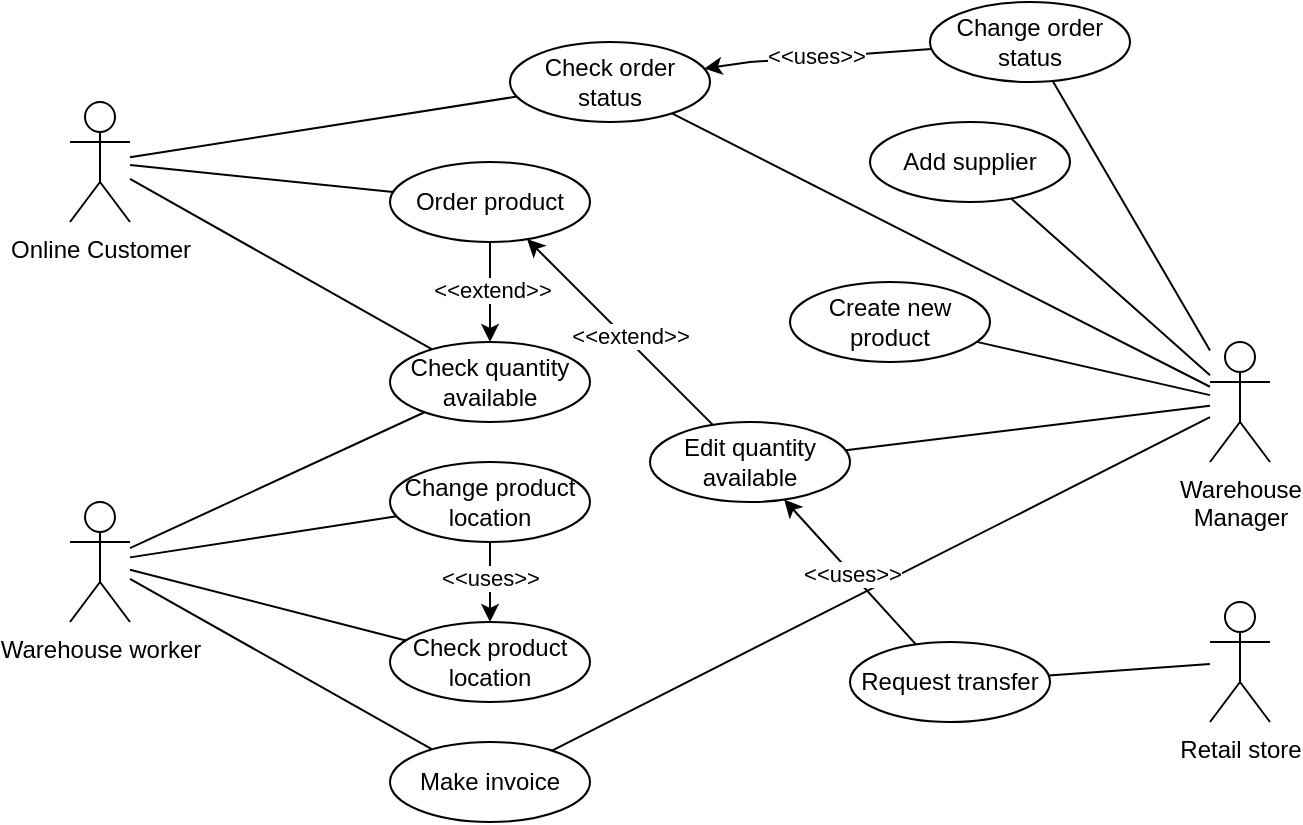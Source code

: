 <mxfile version="22.0.4" type="github">
  <diagram name="Page-1" id="K_CoQmZYbNx7r4Z0t0aO">
    <mxGraphModel dx="755" dy="399" grid="1" gridSize="10" guides="1" tooltips="1" connect="1" arrows="1" fold="1" page="1" pageScale="1" pageWidth="850" pageHeight="1100" math="0" shadow="0">
      <root>
        <mxCell id="0" />
        <mxCell id="1" parent="0" />
        <mxCell id="8liYPduc2uAs6tRsskWf-4" value="Online Customer" style="shape=umlActor;verticalLabelPosition=bottom;verticalAlign=top;html=1;outlineConnect=0;" parent="1" vertex="1">
          <mxGeometry x="120" y="110" width="30" height="60" as="geometry" />
        </mxCell>
        <mxCell id="8liYPduc2uAs6tRsskWf-8" value="Order product" style="ellipse;whiteSpace=wrap;html=1;align=center;" parent="1" vertex="1">
          <mxGeometry x="280" y="140" width="100" height="40" as="geometry" />
        </mxCell>
        <mxCell id="8liYPduc2uAs6tRsskWf-9" value="Check quantity available" style="ellipse;whiteSpace=wrap;html=1;align=center;" parent="1" vertex="1">
          <mxGeometry x="280" y="230" width="100" height="40" as="geometry" />
        </mxCell>
        <mxCell id="8liYPduc2uAs6tRsskWf-11" value="" style="endArrow=classic;html=1;rounded=0;" parent="1" source="8liYPduc2uAs6tRsskWf-8" target="8liYPduc2uAs6tRsskWf-9" edge="1">
          <mxGeometry width="50" height="50" relative="1" as="geometry">
            <mxPoint x="290" y="260" as="sourcePoint" />
            <mxPoint x="340" y="210" as="targetPoint" />
          </mxGeometry>
        </mxCell>
        <mxCell id="8liYPduc2uAs6tRsskWf-12" value="&amp;lt;&amp;lt;extend&amp;gt;&amp;gt;" style="edgeLabel;html=1;align=center;verticalAlign=middle;resizable=0;points=[];" parent="8liYPduc2uAs6tRsskWf-11" vertex="1" connectable="0">
          <mxGeometry x="-0.048" y="1" relative="1" as="geometry">
            <mxPoint as="offset" />
          </mxGeometry>
        </mxCell>
        <mxCell id="8liYPduc2uAs6tRsskWf-14" value="" style="endArrow=none;html=1;rounded=0;" parent="1" source="8liYPduc2uAs6tRsskWf-4" target="8liYPduc2uAs6tRsskWf-8" edge="1">
          <mxGeometry width="50" height="50" relative="1" as="geometry">
            <mxPoint x="290" y="200" as="sourcePoint" />
            <mxPoint x="340" y="150" as="targetPoint" />
          </mxGeometry>
        </mxCell>
        <mxCell id="8liYPduc2uAs6tRsskWf-15" value="" style="endArrow=none;html=1;rounded=0;" parent="1" source="8liYPduc2uAs6tRsskWf-4" target="8liYPduc2uAs6tRsskWf-9" edge="1">
          <mxGeometry width="50" height="50" relative="1" as="geometry">
            <mxPoint x="290" y="200" as="sourcePoint" />
            <mxPoint x="340" y="150" as="targetPoint" />
          </mxGeometry>
        </mxCell>
        <mxCell id="8liYPduc2uAs6tRsskWf-16" value="Edit quantity available" style="ellipse;whiteSpace=wrap;html=1;align=center;" parent="1" vertex="1">
          <mxGeometry x="410" y="270" width="100" height="40" as="geometry" />
        </mxCell>
        <mxCell id="8liYPduc2uAs6tRsskWf-20" value="Warehouse worker" style="shape=umlActor;verticalLabelPosition=bottom;verticalAlign=top;html=1;outlineConnect=0;" parent="1" vertex="1">
          <mxGeometry x="120" y="310" width="30" height="60" as="geometry" />
        </mxCell>
        <mxCell id="8liYPduc2uAs6tRsskWf-21" value="" style="endArrow=none;html=1;rounded=0;" parent="1" source="8liYPduc2uAs6tRsskWf-20" target="8liYPduc2uAs6tRsskWf-9" edge="1">
          <mxGeometry width="50" height="50" relative="1" as="geometry">
            <mxPoint x="290" y="290" as="sourcePoint" />
            <mxPoint x="340" y="240" as="targetPoint" />
          </mxGeometry>
        </mxCell>
        <mxCell id="8liYPduc2uAs6tRsskWf-22" value="" style="endArrow=none;html=1;rounded=0;" parent="1" source="8liYPduc2uAs6tRsskWf-20" target="8liYPduc2uAs6tRsskWf-32" edge="1">
          <mxGeometry width="50" height="50" relative="1" as="geometry">
            <mxPoint x="290" y="290" as="sourcePoint" />
            <mxPoint x="340" y="240" as="targetPoint" />
          </mxGeometry>
        </mxCell>
        <mxCell id="8liYPduc2uAs6tRsskWf-23" value="Check product location" style="ellipse;whiteSpace=wrap;html=1;align=center;" parent="1" vertex="1">
          <mxGeometry x="280" y="370" width="100" height="40" as="geometry" />
        </mxCell>
        <mxCell id="8liYPduc2uAs6tRsskWf-24" value="" style="endArrow=none;html=1;rounded=0;" parent="1" source="8liYPduc2uAs6tRsskWf-20" target="8liYPduc2uAs6tRsskWf-23" edge="1">
          <mxGeometry width="50" height="50" relative="1" as="geometry">
            <mxPoint x="290" y="290" as="sourcePoint" />
            <mxPoint x="340" y="240" as="targetPoint" />
          </mxGeometry>
        </mxCell>
        <mxCell id="8liYPduc2uAs6tRsskWf-25" value="" style="endArrow=none;html=1;rounded=0;" parent="1" source="8liYPduc2uAs6tRsskWf-20" target="8liYPduc2uAs6tRsskWf-26" edge="1">
          <mxGeometry width="50" height="50" relative="1" as="geometry">
            <mxPoint x="290" y="290" as="sourcePoint" />
            <mxPoint x="340" y="240" as="targetPoint" />
          </mxGeometry>
        </mxCell>
        <mxCell id="8liYPduc2uAs6tRsskWf-26" value="Change product location" style="ellipse;whiteSpace=wrap;html=1;align=center;" parent="1" vertex="1">
          <mxGeometry x="280" y="290" width="100" height="40" as="geometry" />
        </mxCell>
        <mxCell id="8liYPduc2uAs6tRsskWf-27" value="" style="endArrow=classic;html=1;rounded=0;exitX=0.5;exitY=1;exitDx=0;exitDy=0;" parent="1" source="8liYPduc2uAs6tRsskWf-26" target="8liYPduc2uAs6tRsskWf-23" edge="1">
          <mxGeometry width="50" height="50" relative="1" as="geometry">
            <mxPoint x="290" y="330" as="sourcePoint" />
            <mxPoint x="340" y="280" as="targetPoint" />
          </mxGeometry>
        </mxCell>
        <mxCell id="8liYPduc2uAs6tRsskWf-28" value="&amp;lt;&amp;lt;uses&amp;gt;&amp;gt;" style="edgeLabel;html=1;align=center;verticalAlign=middle;resizable=0;points=[];" parent="8liYPduc2uAs6tRsskWf-27" vertex="1" connectable="0">
          <mxGeometry x="-0.126" relative="1" as="geometry">
            <mxPoint as="offset" />
          </mxGeometry>
        </mxCell>
        <mxCell id="8liYPduc2uAs6tRsskWf-29" value="Check order status" style="ellipse;whiteSpace=wrap;html=1;align=center;" parent="1" vertex="1">
          <mxGeometry x="340" y="80" width="100" height="40" as="geometry" />
        </mxCell>
        <mxCell id="8liYPduc2uAs6tRsskWf-30" value="" style="endArrow=none;html=1;rounded=0;" parent="1" source="8liYPduc2uAs6tRsskWf-29" target="8liYPduc2uAs6tRsskWf-4" edge="1">
          <mxGeometry width="50" height="50" relative="1" as="geometry">
            <mxPoint x="290" y="290" as="sourcePoint" />
            <mxPoint x="340" y="240" as="targetPoint" />
          </mxGeometry>
        </mxCell>
        <mxCell id="8liYPduc2uAs6tRsskWf-31" value="" style="endArrow=none;html=1;rounded=0;" parent="1" source="8liYPduc2uAs6tRsskWf-29" target="8liYPduc2uAs6tRsskWf-33" edge="1">
          <mxGeometry width="50" height="50" relative="1" as="geometry">
            <mxPoint x="290" y="290" as="sourcePoint" />
            <mxPoint x="490" y="150" as="targetPoint" />
          </mxGeometry>
        </mxCell>
        <mxCell id="8liYPduc2uAs6tRsskWf-32" value="Make invoice" style="ellipse;whiteSpace=wrap;html=1;align=center;" parent="1" vertex="1">
          <mxGeometry x="280" y="430" width="100" height="40" as="geometry" />
        </mxCell>
        <mxCell id="8liYPduc2uAs6tRsskWf-33" value="Warehouse&lt;br&gt;Manager" style="shape=umlActor;verticalLabelPosition=bottom;verticalAlign=top;html=1;outlineConnect=0;" parent="1" vertex="1">
          <mxGeometry x="690" y="230" width="30" height="60" as="geometry" />
        </mxCell>
        <mxCell id="8liYPduc2uAs6tRsskWf-34" value="" style="endArrow=none;html=1;rounded=0;" parent="1" source="8liYPduc2uAs6tRsskWf-32" target="8liYPduc2uAs6tRsskWf-33" edge="1">
          <mxGeometry width="50" height="50" relative="1" as="geometry">
            <mxPoint x="290" y="390" as="sourcePoint" />
            <mxPoint x="340" y="340" as="targetPoint" />
          </mxGeometry>
        </mxCell>
        <mxCell id="8liYPduc2uAs6tRsskWf-35" value="" style="endArrow=none;html=1;rounded=0;" parent="1" source="8liYPduc2uAs6tRsskWf-33" target="8liYPduc2uAs6tRsskWf-16" edge="1">
          <mxGeometry width="50" height="50" relative="1" as="geometry">
            <mxPoint x="380" y="380" as="sourcePoint" />
            <mxPoint x="607.269" y="246.52" as="targetPoint" />
          </mxGeometry>
        </mxCell>
        <mxCell id="8liYPduc2uAs6tRsskWf-36" value="Change order status" style="ellipse;whiteSpace=wrap;html=1;align=center;" parent="1" vertex="1">
          <mxGeometry x="550" y="60" width="100" height="40" as="geometry" />
        </mxCell>
        <mxCell id="8liYPduc2uAs6tRsskWf-37" value="" style="endArrow=classic;html=1;rounded=0;startArrow=none;startFill=0;endFill=1;" parent="1" source="8liYPduc2uAs6tRsskWf-36" target="8liYPduc2uAs6tRsskWf-29" edge="1">
          <mxGeometry width="50" height="50" relative="1" as="geometry">
            <mxPoint x="420" y="115" as="sourcePoint" />
            <mxPoint x="470" y="65" as="targetPoint" />
            <Array as="points">
              <mxPoint x="460" y="90" />
            </Array>
          </mxGeometry>
        </mxCell>
        <mxCell id="8liYPduc2uAs6tRsskWf-38" value="&amp;lt;&amp;lt;uses&amp;gt;&amp;gt;" style="edgeLabel;html=1;align=center;verticalAlign=middle;resizable=0;points=[];" parent="8liYPduc2uAs6tRsskWf-37" vertex="1" connectable="0">
          <mxGeometry x="0.024" y="-1" relative="1" as="geometry">
            <mxPoint as="offset" />
          </mxGeometry>
        </mxCell>
        <mxCell id="8liYPduc2uAs6tRsskWf-39" value="" style="endArrow=none;html=1;rounded=0;" parent="1" source="8liYPduc2uAs6tRsskWf-33" target="8liYPduc2uAs6tRsskWf-36" edge="1">
          <mxGeometry width="50" height="50" relative="1" as="geometry">
            <mxPoint x="380" y="220" as="sourcePoint" />
            <mxPoint x="430" y="170" as="targetPoint" />
          </mxGeometry>
        </mxCell>
        <mxCell id="8liYPduc2uAs6tRsskWf-42" value="Retail store" style="shape=umlActor;verticalLabelPosition=bottom;verticalAlign=top;html=1;outlineConnect=0;" parent="1" vertex="1">
          <mxGeometry x="690" y="360" width="30" height="60" as="geometry" />
        </mxCell>
        <mxCell id="8liYPduc2uAs6tRsskWf-43" value="Request transfer" style="ellipse;whiteSpace=wrap;html=1;align=center;" parent="1" vertex="1">
          <mxGeometry x="510" y="380" width="100" height="40" as="geometry" />
        </mxCell>
        <mxCell id="8liYPduc2uAs6tRsskWf-44" value="" style="endArrow=none;html=1;rounded=0;" parent="1" source="8liYPduc2uAs6tRsskWf-43" target="8liYPduc2uAs6tRsskWf-42" edge="1">
          <mxGeometry width="50" height="50" relative="1" as="geometry">
            <mxPoint x="620" y="390" as="sourcePoint" />
            <mxPoint x="430" y="260" as="targetPoint" />
          </mxGeometry>
        </mxCell>
        <mxCell id="8liYPduc2uAs6tRsskWf-45" value="" style="endArrow=classic;html=1;rounded=0;" parent="1" source="8liYPduc2uAs6tRsskWf-43" target="8liYPduc2uAs6tRsskWf-16" edge="1">
          <mxGeometry width="50" height="50" relative="1" as="geometry">
            <mxPoint x="290" y="320" as="sourcePoint" />
            <mxPoint x="340" y="270" as="targetPoint" />
          </mxGeometry>
        </mxCell>
        <mxCell id="8liYPduc2uAs6tRsskWf-46" value="&amp;lt;&amp;lt;uses&amp;gt;&amp;gt;" style="edgeLabel;html=1;align=center;verticalAlign=middle;resizable=0;points=[];" parent="8liYPduc2uAs6tRsskWf-45" vertex="1" connectable="0">
          <mxGeometry x="-0.028" relative="1" as="geometry">
            <mxPoint as="offset" />
          </mxGeometry>
        </mxCell>
        <mxCell id="8liYPduc2uAs6tRsskWf-47" value="Add supplier" style="ellipse;whiteSpace=wrap;html=1;align=center;" parent="1" vertex="1">
          <mxGeometry x="520" y="120" width="100" height="40" as="geometry" />
        </mxCell>
        <mxCell id="8liYPduc2uAs6tRsskWf-48" value="" style="endArrow=none;html=1;rounded=0;" parent="1" source="8liYPduc2uAs6tRsskWf-33" target="8liYPduc2uAs6tRsskWf-47" edge="1">
          <mxGeometry width="50" height="50" relative="1" as="geometry">
            <mxPoint x="700" y="242" as="sourcePoint" />
            <mxPoint x="661" y="170" as="targetPoint" />
          </mxGeometry>
        </mxCell>
        <mxCell id="8liYPduc2uAs6tRsskWf-49" value="Create new product" style="ellipse;whiteSpace=wrap;html=1;align=center;" parent="1" vertex="1">
          <mxGeometry x="480" y="200" width="100" height="40" as="geometry" />
        </mxCell>
        <mxCell id="8liYPduc2uAs6tRsskWf-50" value="" style="endArrow=none;html=1;rounded=0;" parent="1" source="8liYPduc2uAs6tRsskWf-33" target="8liYPduc2uAs6tRsskWf-49" edge="1">
          <mxGeometry width="50" height="50" relative="1" as="geometry">
            <mxPoint x="740" y="279.996" as="sourcePoint" />
            <mxPoint x="711" y="265.97" as="targetPoint" />
          </mxGeometry>
        </mxCell>
        <mxCell id="LDxIyYS6u5jCBBEErQoB-1" value="" style="endArrow=classic;html=1;rounded=0;" edge="1" parent="1" source="8liYPduc2uAs6tRsskWf-16" target="8liYPduc2uAs6tRsskWf-8">
          <mxGeometry width="50" height="50" relative="1" as="geometry">
            <mxPoint x="420" y="290" as="sourcePoint" />
            <mxPoint x="470" y="240" as="targetPoint" />
          </mxGeometry>
        </mxCell>
        <mxCell id="LDxIyYS6u5jCBBEErQoB-3" value="&amp;lt;&amp;lt;extend&amp;gt;&amp;gt;" style="edgeLabel;html=1;align=center;verticalAlign=middle;resizable=0;points=[];" vertex="1" connectable="0" parent="LDxIyYS6u5jCBBEErQoB-1">
          <mxGeometry x="-0.065" y="-2" relative="1" as="geometry">
            <mxPoint as="offset" />
          </mxGeometry>
        </mxCell>
      </root>
    </mxGraphModel>
  </diagram>
</mxfile>
